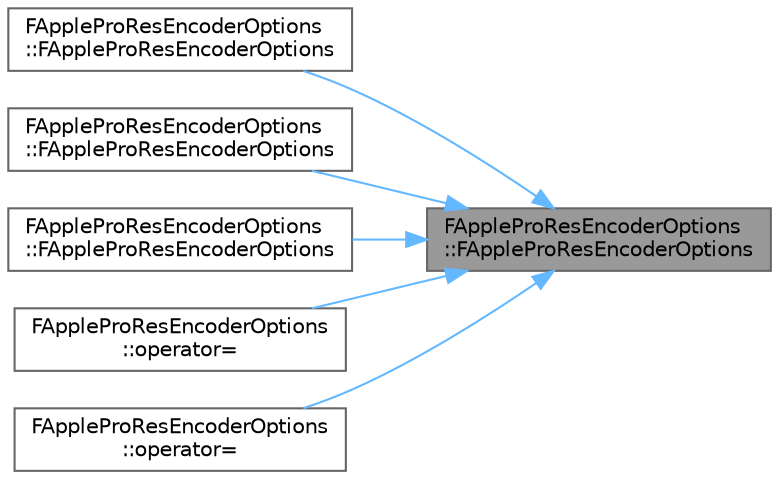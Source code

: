 digraph "FAppleProResEncoderOptions::FAppleProResEncoderOptions"
{
 // INTERACTIVE_SVG=YES
 // LATEX_PDF_SIZE
  bgcolor="transparent";
  edge [fontname=Helvetica,fontsize=10,labelfontname=Helvetica,labelfontsize=10];
  node [fontname=Helvetica,fontsize=10,shape=box,height=0.2,width=0.4];
  rankdir="RL";
  Node1 [id="Node000001",label="FAppleProResEncoderOptions\l::FAppleProResEncoderOptions",height=0.2,width=0.4,color="gray40", fillcolor="grey60", style="filled", fontcolor="black",tooltip=" "];
  Node1 -> Node2 [id="edge1_Node000001_Node000002",dir="back",color="steelblue1",style="solid",tooltip=" "];
  Node2 [id="Node000002",label="FAppleProResEncoderOptions\l::FAppleProResEncoderOptions",height=0.2,width=0.4,color="grey40", fillcolor="white", style="filled",URL="$db/d9e/structFAppleProResEncoderOptions.html#a11b1fdcb9710f6ccf45c7f78d51136ea",tooltip=" "];
  Node1 -> Node3 [id="edge2_Node000001_Node000003",dir="back",color="steelblue1",style="solid",tooltip=" "];
  Node3 [id="Node000003",label="FAppleProResEncoderOptions\l::FAppleProResEncoderOptions",height=0.2,width=0.4,color="grey40", fillcolor="white", style="filled",URL="$db/d9e/structFAppleProResEncoderOptions.html#a493e4100d751117c913996b2760dc866",tooltip=" "];
  Node1 -> Node4 [id="edge3_Node000001_Node000004",dir="back",color="steelblue1",style="solid",tooltip=" "];
  Node4 [id="Node000004",label="FAppleProResEncoderOptions\l::FAppleProResEncoderOptions",height=0.2,width=0.4,color="grey40", fillcolor="white", style="filled",URL="$db/d9e/structFAppleProResEncoderOptions.html#a32b3726b0d15dffa393527cb59c953a0",tooltip=" "];
  Node1 -> Node5 [id="edge4_Node000001_Node000005",dir="back",color="steelblue1",style="solid",tooltip=" "];
  Node5 [id="Node000005",label="FAppleProResEncoderOptions\l::operator=",height=0.2,width=0.4,color="grey40", fillcolor="white", style="filled",URL="$db/d9e/structFAppleProResEncoderOptions.html#a396b7a9ef7906613730953bf91d69b41",tooltip=" "];
  Node1 -> Node6 [id="edge5_Node000001_Node000006",dir="back",color="steelblue1",style="solid",tooltip=" "];
  Node6 [id="Node000006",label="FAppleProResEncoderOptions\l::operator=",height=0.2,width=0.4,color="grey40", fillcolor="white", style="filled",URL="$db/d9e/structFAppleProResEncoderOptions.html#a3af704f2d365f96aaeedab06674bada4",tooltip=" "];
}
